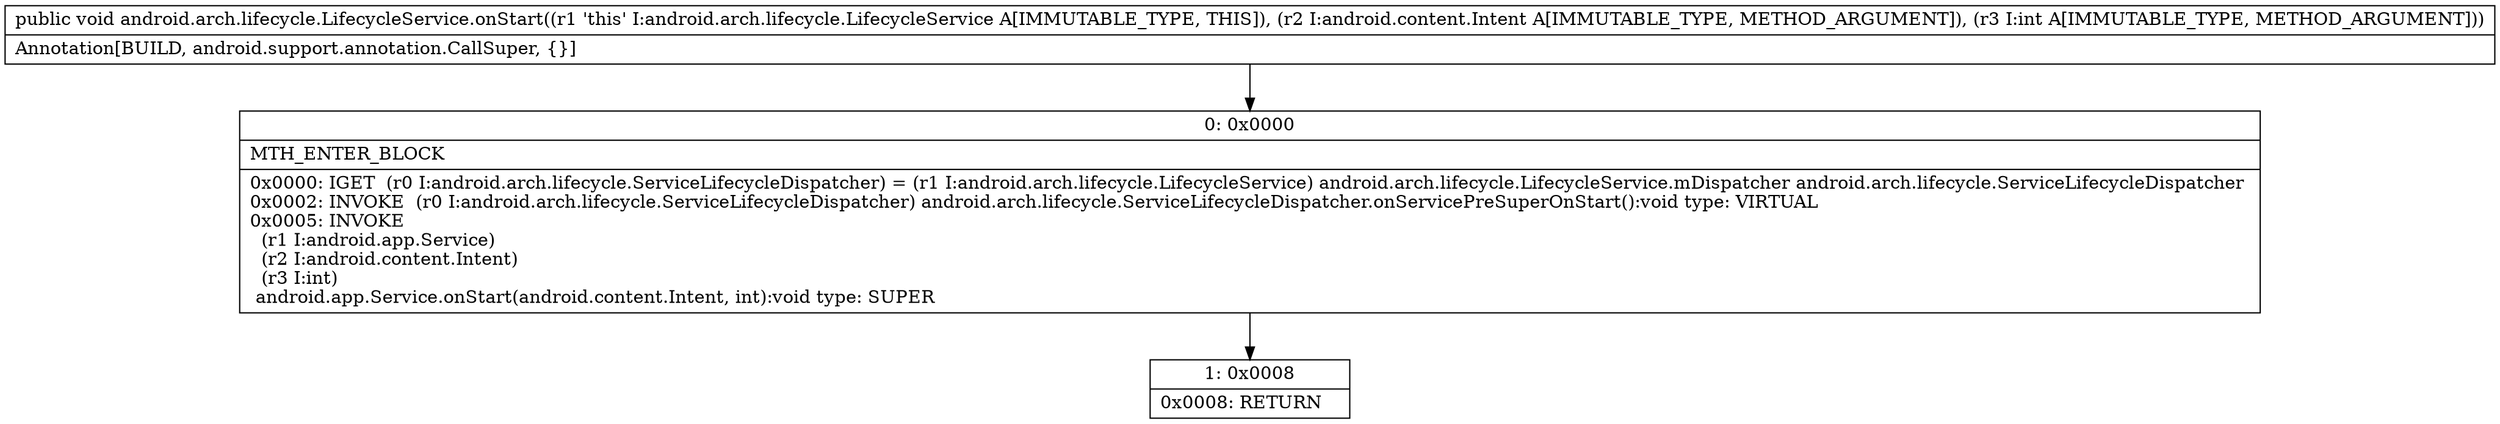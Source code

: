 digraph "CFG forandroid.arch.lifecycle.LifecycleService.onStart(Landroid\/content\/Intent;I)V" {
Node_0 [shape=record,label="{0\:\ 0x0000|MTH_ENTER_BLOCK\l|0x0000: IGET  (r0 I:android.arch.lifecycle.ServiceLifecycleDispatcher) = (r1 I:android.arch.lifecycle.LifecycleService) android.arch.lifecycle.LifecycleService.mDispatcher android.arch.lifecycle.ServiceLifecycleDispatcher \l0x0002: INVOKE  (r0 I:android.arch.lifecycle.ServiceLifecycleDispatcher) android.arch.lifecycle.ServiceLifecycleDispatcher.onServicePreSuperOnStart():void type: VIRTUAL \l0x0005: INVOKE  \l  (r1 I:android.app.Service)\l  (r2 I:android.content.Intent)\l  (r3 I:int)\l android.app.Service.onStart(android.content.Intent, int):void type: SUPER \l}"];
Node_1 [shape=record,label="{1\:\ 0x0008|0x0008: RETURN   \l}"];
MethodNode[shape=record,label="{public void android.arch.lifecycle.LifecycleService.onStart((r1 'this' I:android.arch.lifecycle.LifecycleService A[IMMUTABLE_TYPE, THIS]), (r2 I:android.content.Intent A[IMMUTABLE_TYPE, METHOD_ARGUMENT]), (r3 I:int A[IMMUTABLE_TYPE, METHOD_ARGUMENT]))  | Annotation[BUILD, android.support.annotation.CallSuper, \{\}]\l}"];
MethodNode -> Node_0;
Node_0 -> Node_1;
}

